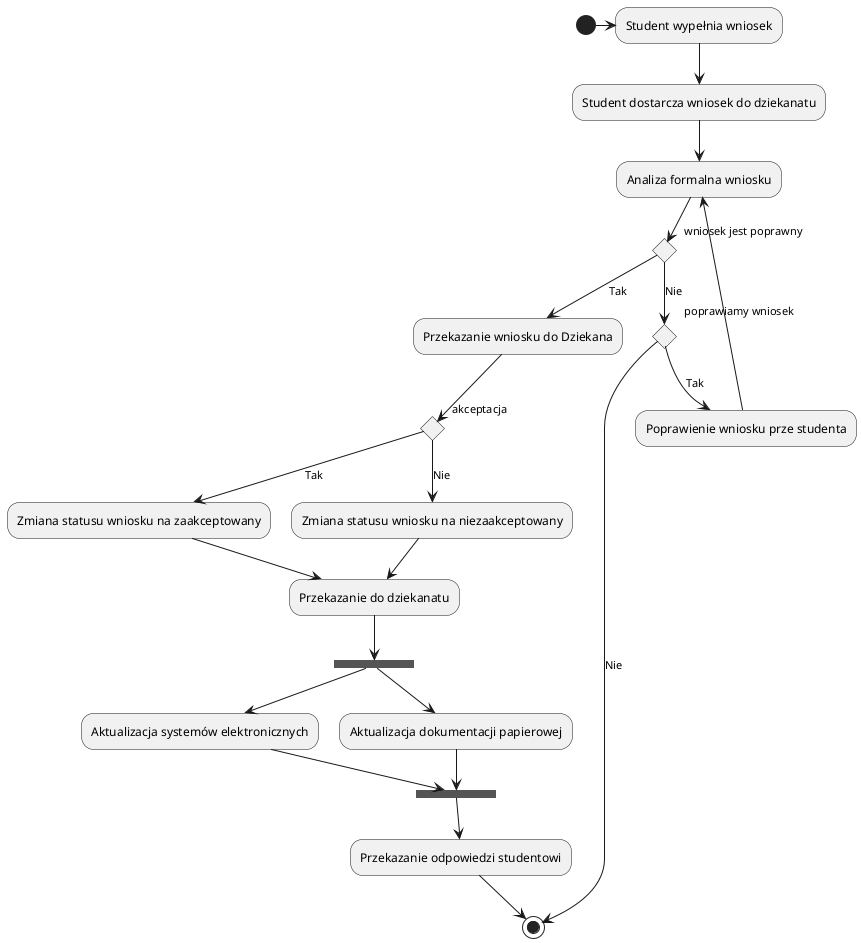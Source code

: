 @startuml
(*) -> "Student wypełnia wniosek" 
--> "Student dostarcza wniosek do dziekanatu"
--> "Analiza formalna wniosku" as Analiza
if "wniosek jest poprawny"
   --> [Tak] "Przekazanie wniosku do Dziekana" as Decyzja
else
    --> [Nie] if "poprawiamy wniosek" 
        --> [Tak] "Poprawienie wniosku prze studenta"
            --> Analiza
        else 
            --> [Nie] (*)
    endif
endif
Decyzja --> if "akceptacja"
    --> [Tak] "Zmiana statusu wniosku na zaakceptowany"
    --> "Przekazanie do dziekanatu" as pDziek2
    else 
    --> [Nie] "Zmiana statusu wniosku na niezaakceptowany"
    --> pDziek2
    endif
pDziek2 --> ===DokumentyStart===
--> "Aktualizacja systemów elektronicznych"
--> ===DokumentyEnd===
===DokumentyStart=== --> "Aktualizacja dokumentacji papierowej"
--> ===DokumentyEnd===
--> "Przekazanie odpowiedzi studentowi"
-->(*)
@enduml